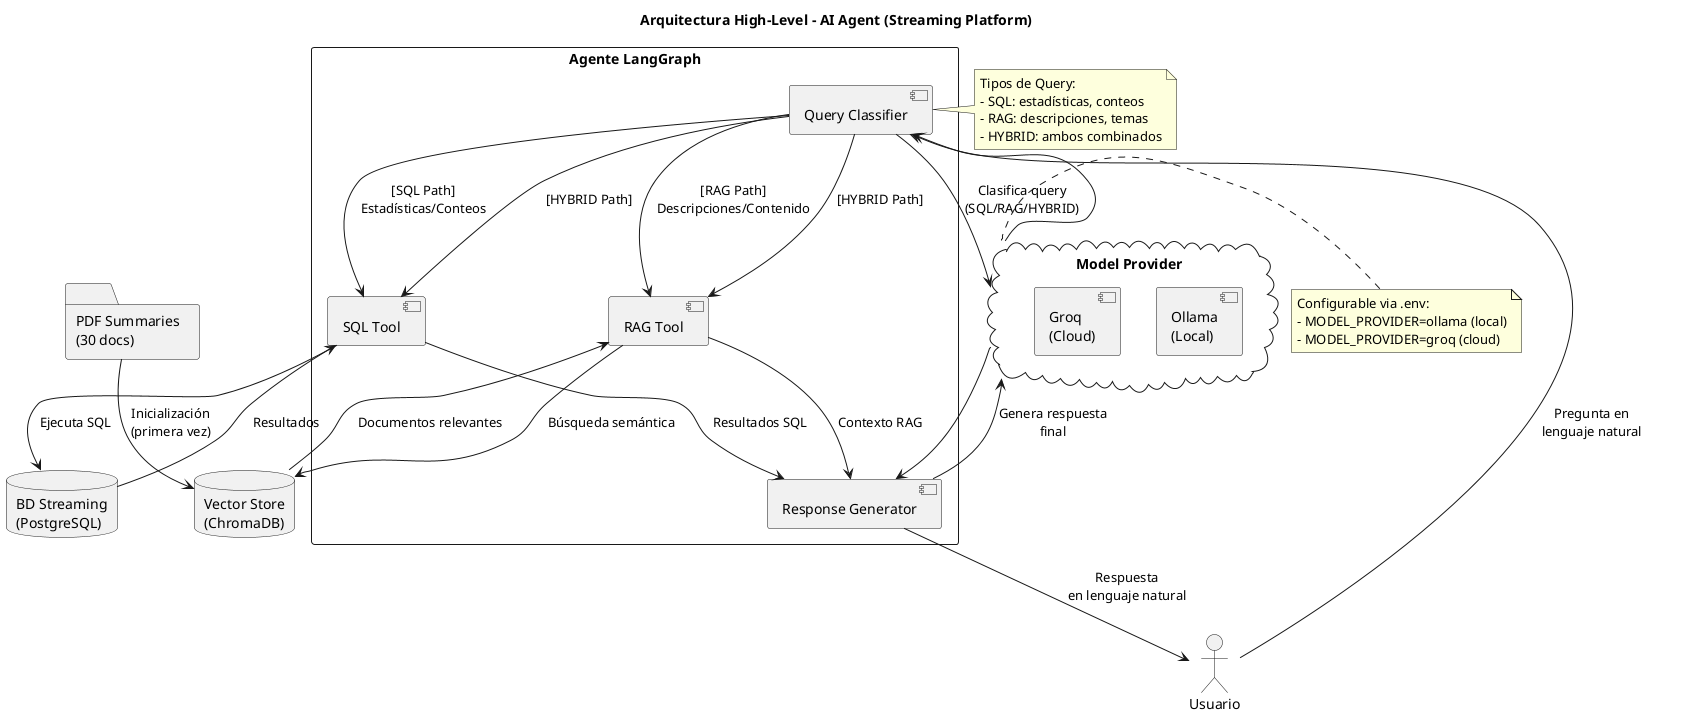 @startuml base_architecture
title Arquitectura High-Level - AI Agent (Streaming Platform)

actor Usuario

cloud "Model Provider" as Provider {
    component "Ollama\n(Local)" as Ollama
    component "Groq\n(Cloud)" as Groq
}

rectangle "Agente LangGraph" as Agente {
    component "Query Classifier" as Classifier
    component "SQL Tool" as SQLTool
    component "RAG Tool" as RAGTool
    component "Response Generator" as RespGen
}

database "BD Streaming\n(PostgreSQL)" as DB
database "Vector Store\n(ChromaDB)" as VectorDB
folder "PDF Summaries\n(30 docs)" as PDFs

Usuario --> Classifier : Pregunta en\nlenguaje natural

Classifier --> Provider : Clasifica query\n(SQL/RAG/HYBRID)
Provider --> Classifier

Classifier --> SQLTool : [SQL Path]\nEstadísticas/Conteos
Classifier --> RAGTool : [RAG Path]\nDescripciones/Contenido
Classifier --> SQLTool : [HYBRID Path]
Classifier --> RAGTool : [HYBRID Path]

SQLTool --> DB : Ejecuta SQL
DB --> SQLTool : Resultados

RAGTool --> VectorDB : Búsqueda semántica
VectorDB --> RAGTool : Documentos relevantes
PDFs -down-> VectorDB : Inicialización\n(primera vez)

SQLTool --> RespGen : Resultados SQL
RAGTool --> RespGen : Contexto RAG

RespGen --> Provider : Genera respuesta\nfinal
Provider --> RespGen
RespGen --> Usuario : Respuesta\nen lenguaje natural

note right of Provider
  Configurable via .env:
  - MODEL_PROVIDER=ollama (local)
  - MODEL_PROVIDER=groq (cloud)
end note

note right of Classifier
  Tipos de Query:
  - SQL: estadísticas, conteos
  - RAG: descripciones, temas
  - HYBRID: ambos combinados
end note

@enduml
